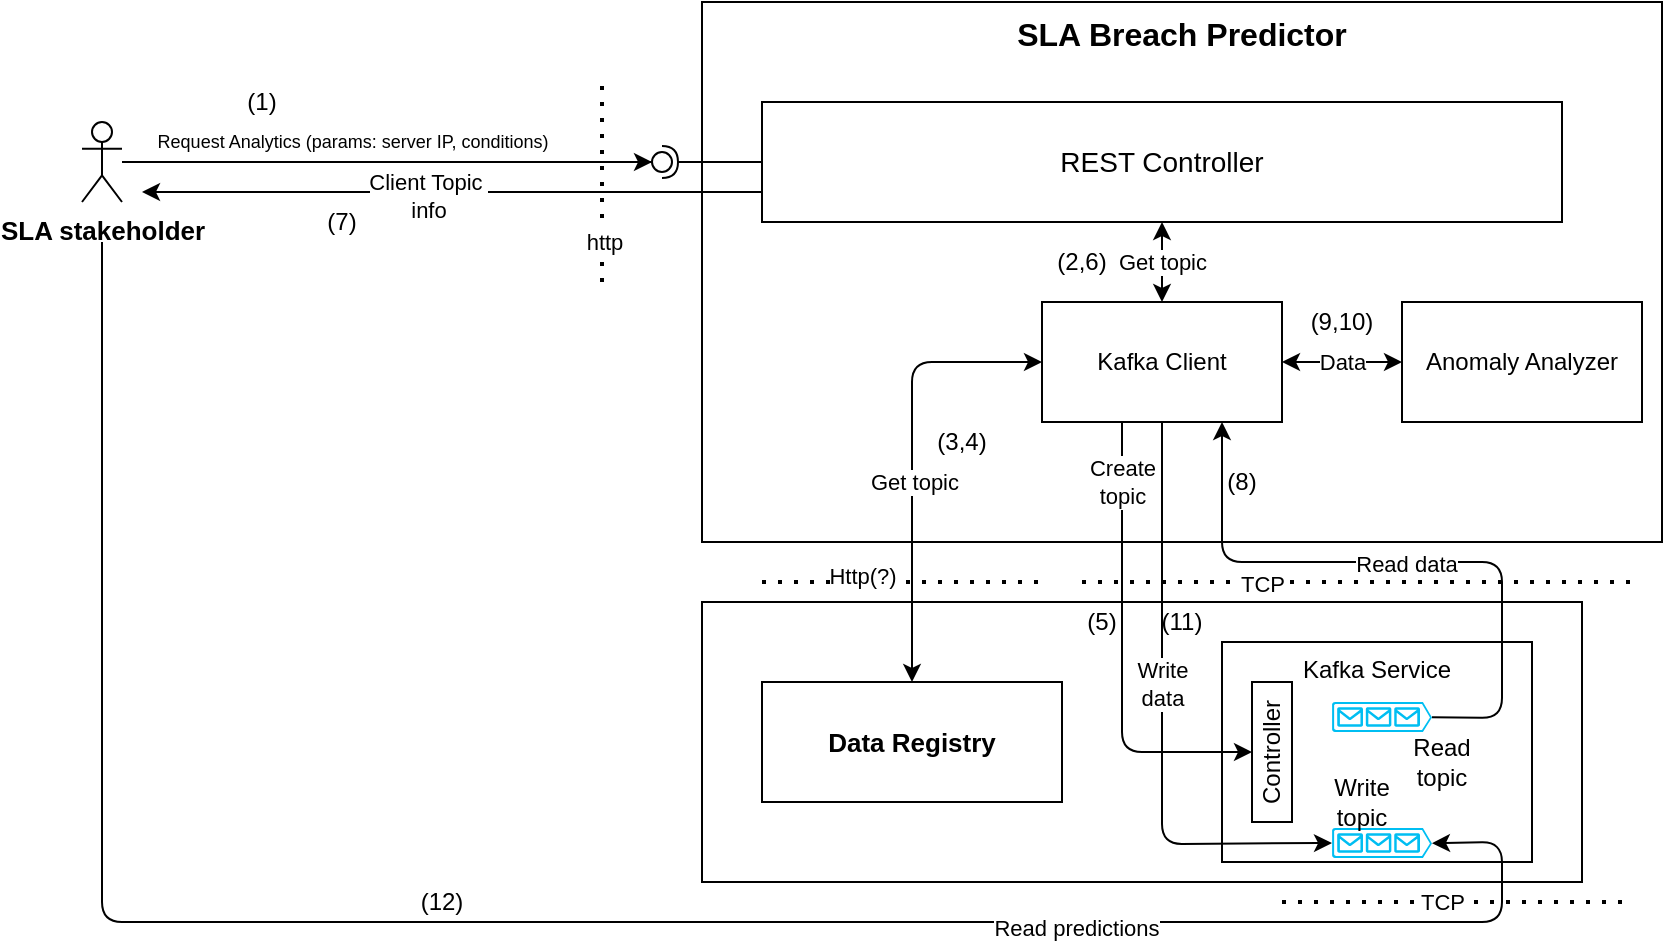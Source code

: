 <mxfile version="14.4.3" type="device"><diagram id="Yqg13zRctTsDKIjkz9Bw" name="Page-1"><mxGraphModel dx="1874" dy="592" grid="1" gridSize="10" guides="1" tooltips="1" connect="1" arrows="1" fold="1" page="1" pageScale="1" pageWidth="850" pageHeight="1100" math="0" shadow="0"><root><mxCell id="0"/><mxCell id="1" parent="0"/><mxCell id="aN6ohys29Vy3yQmrtX1F-1" value="" style="rounded=0;whiteSpace=wrap;html=1;verticalAlign=bottom;labelPosition=left;verticalLabelPosition=bottom;align=right;" parent="1" vertex="1"><mxGeometry x="130" y="430" width="440" height="140" as="geometry"/></mxCell><mxCell id="aN6ohys29Vy3yQmrtX1F-2" value="Kafka Service" style="rounded=0;whiteSpace=wrap;html=1;verticalAlign=top;" parent="1" vertex="1"><mxGeometry x="390" y="450" width="155" height="110" as="geometry"/></mxCell><mxCell id="fw7TkNThkbG8jwd-8nuB-3" value="SLA Breach Predictor" style="rounded=0;whiteSpace=wrap;html=1;horizontal=1;verticalAlign=top;align=center;fontStyle=1;fontSize=16;" parent="1" vertex="1"><mxGeometry x="130" y="130" width="480" height="270" as="geometry"/></mxCell><mxCell id="fw7TkNThkbG8jwd-8nuB-1" value="SLA stakeholder" style="shape=umlActor;verticalLabelPosition=bottom;verticalAlign=top;html=1;outlineConnect=0;fontSize=13;fontStyle=1" parent="1" vertex="1"><mxGeometry x="-180" y="190" width="20" height="40" as="geometry"/></mxCell><mxCell id="fw7TkNThkbG8jwd-8nuB-2" value="" style="endArrow=classic;html=1;" parent="1" source="fw7TkNThkbG8jwd-8nuB-1" target="fw7TkNThkbG8jwd-8nuB-8" edge="1"><mxGeometry width="50" height="50" relative="1" as="geometry"><mxPoint x="-120" y="260" as="sourcePoint"/><mxPoint x="110" y="210" as="targetPoint"/></mxGeometry></mxCell><mxCell id="fw7TkNThkbG8jwd-8nuB-4" value="Request Analytics (params: server IP, conditions)" style="text;html=1;align=center;verticalAlign=middle;resizable=0;points=[];autosize=1;fontSize=9;" parent="1" vertex="1"><mxGeometry x="-150" y="190" width="210" height="20" as="geometry"/></mxCell><mxCell id="fw7TkNThkbG8jwd-8nuB-6" value="" style="rounded=0;orthogonalLoop=1;jettySize=auto;html=1;endArrow=none;endFill=0;fontSize=9;" parent="1" target="fw7TkNThkbG8jwd-8nuB-8" edge="1"><mxGeometry relative="1" as="geometry"><mxPoint x="90" y="210" as="sourcePoint"/></mxGeometry></mxCell><mxCell id="fw7TkNThkbG8jwd-8nuB-7" value="" style="rounded=0;orthogonalLoop=1;jettySize=auto;html=1;endArrow=halfCircle;endFill=0;entryX=0.5;entryY=0.5;entryDx=0;entryDy=0;endSize=6;strokeWidth=1;fontSize=9;" parent="1" target="fw7TkNThkbG8jwd-8nuB-8" edge="1"><mxGeometry relative="1" as="geometry"><mxPoint x="130" y="210" as="sourcePoint"/></mxGeometry></mxCell><mxCell id="fw7TkNThkbG8jwd-8nuB-8" value="" style="ellipse;whiteSpace=wrap;html=1;fontFamily=Helvetica;fontSize=12;fontColor=#000000;align=center;strokeColor=#000000;fillColor=#ffffff;points=[];aspect=fixed;resizable=0;" parent="1" vertex="1"><mxGeometry x="105" y="205" width="10" height="10" as="geometry"/></mxCell><mxCell id="fw7TkNThkbG8jwd-8nuB-9" value="REST Controller" style="rounded=0;whiteSpace=wrap;html=1;fontSize=14;align=center;" parent="1" vertex="1"><mxGeometry x="160" y="180" width="400" height="60" as="geometry"/></mxCell><mxCell id="fw7TkNThkbG8jwd-8nuB-10" value="" style="endArrow=none;html=1;fontSize=14;entryX=0;entryY=0.5;entryDx=0;entryDy=0;" parent="1" target="fw7TkNThkbG8jwd-8nuB-9" edge="1"><mxGeometry width="50" height="50" relative="1" as="geometry"><mxPoint x="129" y="210" as="sourcePoint"/><mxPoint x="190" y="240" as="targetPoint"/></mxGeometry></mxCell><mxCell id="fw7TkNThkbG8jwd-8nuB-19" value="Anomaly Analyzer" style="rounded=0;whiteSpace=wrap;html=1;fontSize=12;align=center;verticalAlign=middle;" parent="1" vertex="1"><mxGeometry x="480" y="280" width="120" height="60" as="geometry"/></mxCell><mxCell id="fw7TkNThkbG8jwd-8nuB-28" value="Data Registry" style="rounded=0;whiteSpace=wrap;html=1;fontSize=13;align=center;fontStyle=1" parent="1" vertex="1"><mxGeometry x="160" y="470" width="150" height="60" as="geometry"/></mxCell><mxCell id="fw7TkNThkbG8jwd-8nuB-47" value="" style="endArrow=classic;html=1;fontSize=11;exitX=0;exitY=0.75;exitDx=0;exitDy=0;" parent="1" source="fw7TkNThkbG8jwd-8nuB-9" edge="1"><mxGeometry width="50" height="50" relative="1" as="geometry"><mxPoint x="-60" y="400" as="sourcePoint"/><mxPoint x="-150" y="225" as="targetPoint"/></mxGeometry></mxCell><mxCell id="fw7TkNThkbG8jwd-8nuB-48" value="Client Topic&amp;nbsp;&lt;br&gt;info" style="edgeLabel;html=1;align=center;verticalAlign=middle;resizable=0;points=[];fontSize=11;" parent="fw7TkNThkbG8jwd-8nuB-47" vertex="1" connectable="0"><mxGeometry x="0.077" y="2" relative="1" as="geometry"><mxPoint as="offset"/></mxGeometry></mxCell><mxCell id="fw7TkNThkbG8jwd-8nuB-49" value="" style="endArrow=none;dashed=1;html=1;dashPattern=1 3;strokeWidth=2;fontSize=11;" parent="1" edge="1"><mxGeometry width="50" height="50" relative="1" as="geometry"><mxPoint x="80" y="270" as="sourcePoint"/><mxPoint x="80" y="170" as="targetPoint"/></mxGeometry></mxCell><mxCell id="fw7TkNThkbG8jwd-8nuB-50" value="http" style="edgeLabel;html=1;align=center;verticalAlign=middle;resizable=0;points=[];fontSize=11;" parent="fw7TkNThkbG8jwd-8nuB-49" vertex="1" connectable="0"><mxGeometry x="-0.6" y="-1" relative="1" as="geometry"><mxPoint as="offset"/></mxGeometry></mxCell><mxCell id="hwzjm8Nykcs8kpBXeFm0-4" value="(1)" style="text;html=1;strokeColor=none;fillColor=none;align=center;verticalAlign=middle;whiteSpace=wrap;rounded=0;" parent="1" vertex="1"><mxGeometry x="-110" y="170" width="40" height="20" as="geometry"/></mxCell><mxCell id="hwzjm8Nykcs8kpBXeFm0-18" value="" style="endArrow=classic;html=1;entryX=1;entryY=0.51;entryDx=0;entryDy=0;entryPerimeter=0;" parent="1" target="aN6ohys29Vy3yQmrtX1F-4" edge="1"><mxGeometry width="50" height="50" relative="1" as="geometry"><mxPoint x="-170" y="250" as="sourcePoint"/><mxPoint x="550" y="590" as="targetPoint"/><Array as="points"><mxPoint x="-170" y="485"/><mxPoint x="-170" y="590"/><mxPoint x="530" y="590"/><mxPoint x="530" y="550"/></Array></mxGeometry></mxCell><mxCell id="hwzjm8Nykcs8kpBXeFm0-20" value="Read predictions" style="edgeLabel;html=1;align=center;verticalAlign=middle;resizable=0;points=[];" parent="hwzjm8Nykcs8kpBXeFm0-18" vertex="1" connectable="0"><mxGeometry x="0.483" y="-3" relative="1" as="geometry"><mxPoint as="offset"/></mxGeometry></mxCell><mxCell id="aN6ohys29Vy3yQmrtX1F-3" value="" style="verticalLabelPosition=bottom;html=1;verticalAlign=top;align=center;strokeColor=none;fillColor=#00BEF2;shape=mxgraph.azure.queue_generic;pointerEvents=1;" parent="1" vertex="1"><mxGeometry x="445" y="480" width="50" height="15" as="geometry"/></mxCell><mxCell id="aN6ohys29Vy3yQmrtX1F-4" value="" style="verticalLabelPosition=bottom;html=1;verticalAlign=top;align=center;strokeColor=none;fillColor=#00BEF2;shape=mxgraph.azure.queue_generic;pointerEvents=1;" parent="1" vertex="1"><mxGeometry x="445" y="543" width="50" height="15" as="geometry"/></mxCell><mxCell id="aN6ohys29Vy3yQmrtX1F-7" style="edgeStyle=orthogonalEdgeStyle;rounded=0;orthogonalLoop=1;jettySize=auto;html=1;exitX=0.5;exitY=1;exitDx=0;exitDy=0;" parent="1" edge="1"><mxGeometry relative="1" as="geometry"><mxPoint x="425" y="490" as="sourcePoint"/><mxPoint x="425" y="490" as="targetPoint"/></mxGeometry></mxCell><mxCell id="aN6ohys29Vy3yQmrtX1F-8" value="Controller" style="rounded=0;whiteSpace=wrap;html=1;horizontal=0;" parent="1" vertex="1"><mxGeometry x="405" y="470" width="20" height="70" as="geometry"/></mxCell><mxCell id="4kKpEVkS56Yavbhi_Lcc-1" value="Read topic" style="text;html=1;strokeColor=none;fillColor=none;align=center;verticalAlign=middle;whiteSpace=wrap;rounded=0;" parent="1" vertex="1"><mxGeometry x="480" y="500" width="40" height="20" as="geometry"/></mxCell><mxCell id="4kKpEVkS56Yavbhi_Lcc-2" value="Write topic" style="text;html=1;strokeColor=none;fillColor=none;align=center;verticalAlign=middle;whiteSpace=wrap;rounded=0;" parent="1" vertex="1"><mxGeometry x="440" y="520" width="40" height="20" as="geometry"/></mxCell><mxCell id="VeRwNnYLS9N4tTlwOEDw-1" value="Kafka Client" style="rounded=0;whiteSpace=wrap;html=1;" parent="1" vertex="1"><mxGeometry x="300" y="280" width="120" height="60" as="geometry"/></mxCell><mxCell id="VeRwNnYLS9N4tTlwOEDw-2" value="" style="endArrow=classic;html=1;exitX=1;exitY=0.51;exitDx=0;exitDy=0;entryX=0.75;entryY=1;entryDx=0;entryDy=0;exitPerimeter=0;" parent="1" source="aN6ohys29Vy3yQmrtX1F-3" target="VeRwNnYLS9N4tTlwOEDw-1" edge="1"><mxGeometry width="50" height="50" relative="1" as="geometry"><mxPoint x="240" y="330" as="sourcePoint"/><mxPoint x="190" y="380" as="targetPoint"/><Array as="points"><mxPoint x="530" y="488"/><mxPoint x="530" y="410"/><mxPoint x="390" y="410"/></Array></mxGeometry></mxCell><mxCell id="VeRwNnYLS9N4tTlwOEDw-11" value="Read data" style="edgeLabel;html=1;align=center;verticalAlign=middle;resizable=0;points=[];" parent="VeRwNnYLS9N4tTlwOEDw-2" vertex="1" connectable="0"><mxGeometry x="-0.218" y="1" relative="1" as="geometry"><mxPoint x="-35" as="offset"/></mxGeometry></mxCell><mxCell id="VeRwNnYLS9N4tTlwOEDw-3" value="" style="endArrow=classic;html=1;exitX=0.5;exitY=1;exitDx=0;exitDy=0;entryX=0;entryY=0.5;entryDx=0;entryDy=0;entryPerimeter=0;" parent="1" source="VeRwNnYLS9N4tTlwOEDw-1" target="aN6ohys29Vy3yQmrtX1F-4" edge="1"><mxGeometry width="50" height="50" relative="1" as="geometry"><mxPoint x="190" y="380" as="sourcePoint"/><mxPoint x="240" y="330" as="targetPoint"/><Array as="points"><mxPoint x="360" y="551"/></Array></mxGeometry></mxCell><mxCell id="VeRwNnYLS9N4tTlwOEDw-8" value="Write&lt;br&gt;data" style="edgeLabel;html=1;align=center;verticalAlign=middle;resizable=0;points=[];" parent="VeRwNnYLS9N4tTlwOEDw-3" vertex="1" connectable="0"><mxGeometry x="0.178" relative="1" as="geometry"><mxPoint y="-44" as="offset"/></mxGeometry></mxCell><mxCell id="VeRwNnYLS9N4tTlwOEDw-6" value="" style="endArrow=classic;html=1;entryX=0;entryY=0.5;entryDx=0;entryDy=0;" parent="1" target="aN6ohys29Vy3yQmrtX1F-8" edge="1"><mxGeometry width="50" height="50" relative="1" as="geometry"><mxPoint x="340" y="340" as="sourcePoint"/><mxPoint x="240" y="350" as="targetPoint"/><Array as="points"><mxPoint x="340" y="390"/><mxPoint x="340" y="505"/></Array></mxGeometry></mxCell><mxCell id="VeRwNnYLS9N4tTlwOEDw-7" value="Create &lt;br&gt;topic" style="edgeLabel;html=1;align=center;verticalAlign=middle;resizable=0;points=[];" parent="VeRwNnYLS9N4tTlwOEDw-6" vertex="1" connectable="0"><mxGeometry x="0.193" y="1" relative="1" as="geometry"><mxPoint x="-1" y="-107" as="offset"/></mxGeometry></mxCell><mxCell id="rtpXFWKbT1rctYkINSYF-12" value="" style="endArrow=classic;startArrow=classic;html=1;exitX=0;exitY=0.5;exitDx=0;exitDy=0;" parent="1" source="fw7TkNThkbG8jwd-8nuB-19" edge="1"><mxGeometry width="50" height="50" relative="1" as="geometry"><mxPoint x="160" y="350" as="sourcePoint"/><mxPoint x="420" y="310" as="targetPoint"/></mxGeometry></mxCell><mxCell id="rtpXFWKbT1rctYkINSYF-13" value="Data" style="edgeLabel;html=1;align=center;verticalAlign=middle;resizable=0;points=[];" parent="rtpXFWKbT1rctYkINSYF-12" vertex="1" connectable="0"><mxGeometry x="0.333" y="-1" relative="1" as="geometry"><mxPoint x="10" y="1" as="offset"/></mxGeometry></mxCell><mxCell id="4jbRtj2aaUYC5_VihuyK-1" value="" style="endArrow=classic;startArrow=classic;html=1;exitX=0.5;exitY=0;exitDx=0;exitDy=0;" parent="1" source="fw7TkNThkbG8jwd-8nuB-28" edge="1"><mxGeometry width="50" height="50" relative="1" as="geometry"><mxPoint x="250" y="360" as="sourcePoint"/><mxPoint x="300" y="310" as="targetPoint"/><Array as="points"><mxPoint x="235" y="310"/></Array></mxGeometry></mxCell><mxCell id="4jbRtj2aaUYC5_VihuyK-2" value="Get topic" style="edgeLabel;html=1;align=center;verticalAlign=middle;resizable=0;points=[];" parent="4jbRtj2aaUYC5_VihuyK-1" vertex="1" connectable="0"><mxGeometry x="-0.111" y="-1" relative="1" as="geometry"><mxPoint as="offset"/></mxGeometry></mxCell><mxCell id="4jbRtj2aaUYC5_VihuyK-3" value="Get topic" style="endArrow=classic;startArrow=classic;html=1;entryX=0.5;entryY=1;entryDx=0;entryDy=0;" parent="1" source="VeRwNnYLS9N4tTlwOEDw-1" target="fw7TkNThkbG8jwd-8nuB-9" edge="1"><mxGeometry width="50" height="50" relative="1" as="geometry"><mxPoint x="30" y="450" as="sourcePoint"/><mxPoint x="80" y="400" as="targetPoint"/></mxGeometry></mxCell><mxCell id="4jbRtj2aaUYC5_VihuyK-4" value="(2,6)" style="text;html=1;strokeColor=none;fillColor=none;align=center;verticalAlign=middle;whiteSpace=wrap;rounded=0;" parent="1" vertex="1"><mxGeometry x="300" y="250" width="40" height="20" as="geometry"/></mxCell><mxCell id="4jbRtj2aaUYC5_VihuyK-5" value="(3,4)" style="text;html=1;strokeColor=none;fillColor=none;align=center;verticalAlign=middle;whiteSpace=wrap;rounded=0;" parent="1" vertex="1"><mxGeometry x="240" y="340" width="40" height="20" as="geometry"/></mxCell><mxCell id="4jbRtj2aaUYC5_VihuyK-6" value="" style="endArrow=none;dashed=1;html=1;dashPattern=1 3;strokeWidth=2;" parent="1" edge="1"><mxGeometry width="50" height="50" relative="1" as="geometry"><mxPoint x="320" y="420" as="sourcePoint"/><mxPoint x="600" y="420" as="targetPoint"/></mxGeometry></mxCell><mxCell id="4jbRtj2aaUYC5_VihuyK-7" value="TCP" style="edgeLabel;html=1;align=center;verticalAlign=middle;resizable=0;points=[];" parent="4jbRtj2aaUYC5_VihuyK-6" vertex="1" connectable="0"><mxGeometry x="-0.357" y="-1" relative="1" as="geometry"><mxPoint as="offset"/></mxGeometry></mxCell><mxCell id="4jbRtj2aaUYC5_VihuyK-8" value="" style="endArrow=none;dashed=1;html=1;dashPattern=1 3;strokeWidth=2;" parent="1" edge="1"><mxGeometry width="50" height="50" relative="1" as="geometry"><mxPoint x="420" y="580" as="sourcePoint"/><mxPoint x="590" y="580" as="targetPoint"/></mxGeometry></mxCell><mxCell id="4jbRtj2aaUYC5_VihuyK-9" value="TCP" style="edgeLabel;html=1;align=center;verticalAlign=middle;resizable=0;points=[];" parent="4jbRtj2aaUYC5_VihuyK-8" vertex="1" connectable="0"><mxGeometry x="-0.129" y="-2" relative="1" as="geometry"><mxPoint x="6" y="-2" as="offset"/></mxGeometry></mxCell><mxCell id="4jbRtj2aaUYC5_VihuyK-10" value="" style="endArrow=none;dashed=1;html=1;dashPattern=1 3;strokeWidth=2;" parent="1" edge="1"><mxGeometry width="50" height="50" relative="1" as="geometry"><mxPoint x="160" y="420" as="sourcePoint"/><mxPoint x="300" y="420" as="targetPoint"/></mxGeometry></mxCell><mxCell id="4jbRtj2aaUYC5_VihuyK-11" value="Http(?)" style="edgeLabel;html=1;align=center;verticalAlign=middle;resizable=0;points=[];" parent="4jbRtj2aaUYC5_VihuyK-10" vertex="1" connectable="0"><mxGeometry x="-0.583" y="3" relative="1" as="geometry"><mxPoint x="21" as="offset"/></mxGeometry></mxCell><mxCell id="4jbRtj2aaUYC5_VihuyK-13" value="(7)" style="text;html=1;strokeColor=none;fillColor=none;align=center;verticalAlign=middle;whiteSpace=wrap;rounded=0;" parent="1" vertex="1"><mxGeometry x="-70" y="230" width="40" height="20" as="geometry"/></mxCell><mxCell id="4jbRtj2aaUYC5_VihuyK-14" value="(5)" style="text;html=1;strokeColor=none;fillColor=none;align=center;verticalAlign=middle;whiteSpace=wrap;rounded=0;" parent="1" vertex="1"><mxGeometry x="310" y="430" width="40" height="20" as="geometry"/></mxCell><mxCell id="4jbRtj2aaUYC5_VihuyK-15" value="(8)" style="text;html=1;strokeColor=none;fillColor=none;align=center;verticalAlign=middle;whiteSpace=wrap;rounded=0;" parent="1" vertex="1"><mxGeometry x="380" y="360" width="40" height="20" as="geometry"/></mxCell><mxCell id="4jbRtj2aaUYC5_VihuyK-16" value="(9,10)" style="text;html=1;strokeColor=none;fillColor=none;align=center;verticalAlign=middle;whiteSpace=wrap;rounded=0;" parent="1" vertex="1"><mxGeometry x="430" y="280" width="40" height="20" as="geometry"/></mxCell><mxCell id="4jbRtj2aaUYC5_VihuyK-17" value="(11)" style="text;html=1;strokeColor=none;fillColor=none;align=center;verticalAlign=middle;whiteSpace=wrap;rounded=0;" parent="1" vertex="1"><mxGeometry x="350" y="430" width="40" height="20" as="geometry"/></mxCell><mxCell id="4jbRtj2aaUYC5_VihuyK-18" value="(12)" style="text;html=1;strokeColor=none;fillColor=none;align=center;verticalAlign=middle;whiteSpace=wrap;rounded=0;" parent="1" vertex="1"><mxGeometry x="-20" y="570" width="40" height="20" as="geometry"/></mxCell></root></mxGraphModel></diagram></mxfile>